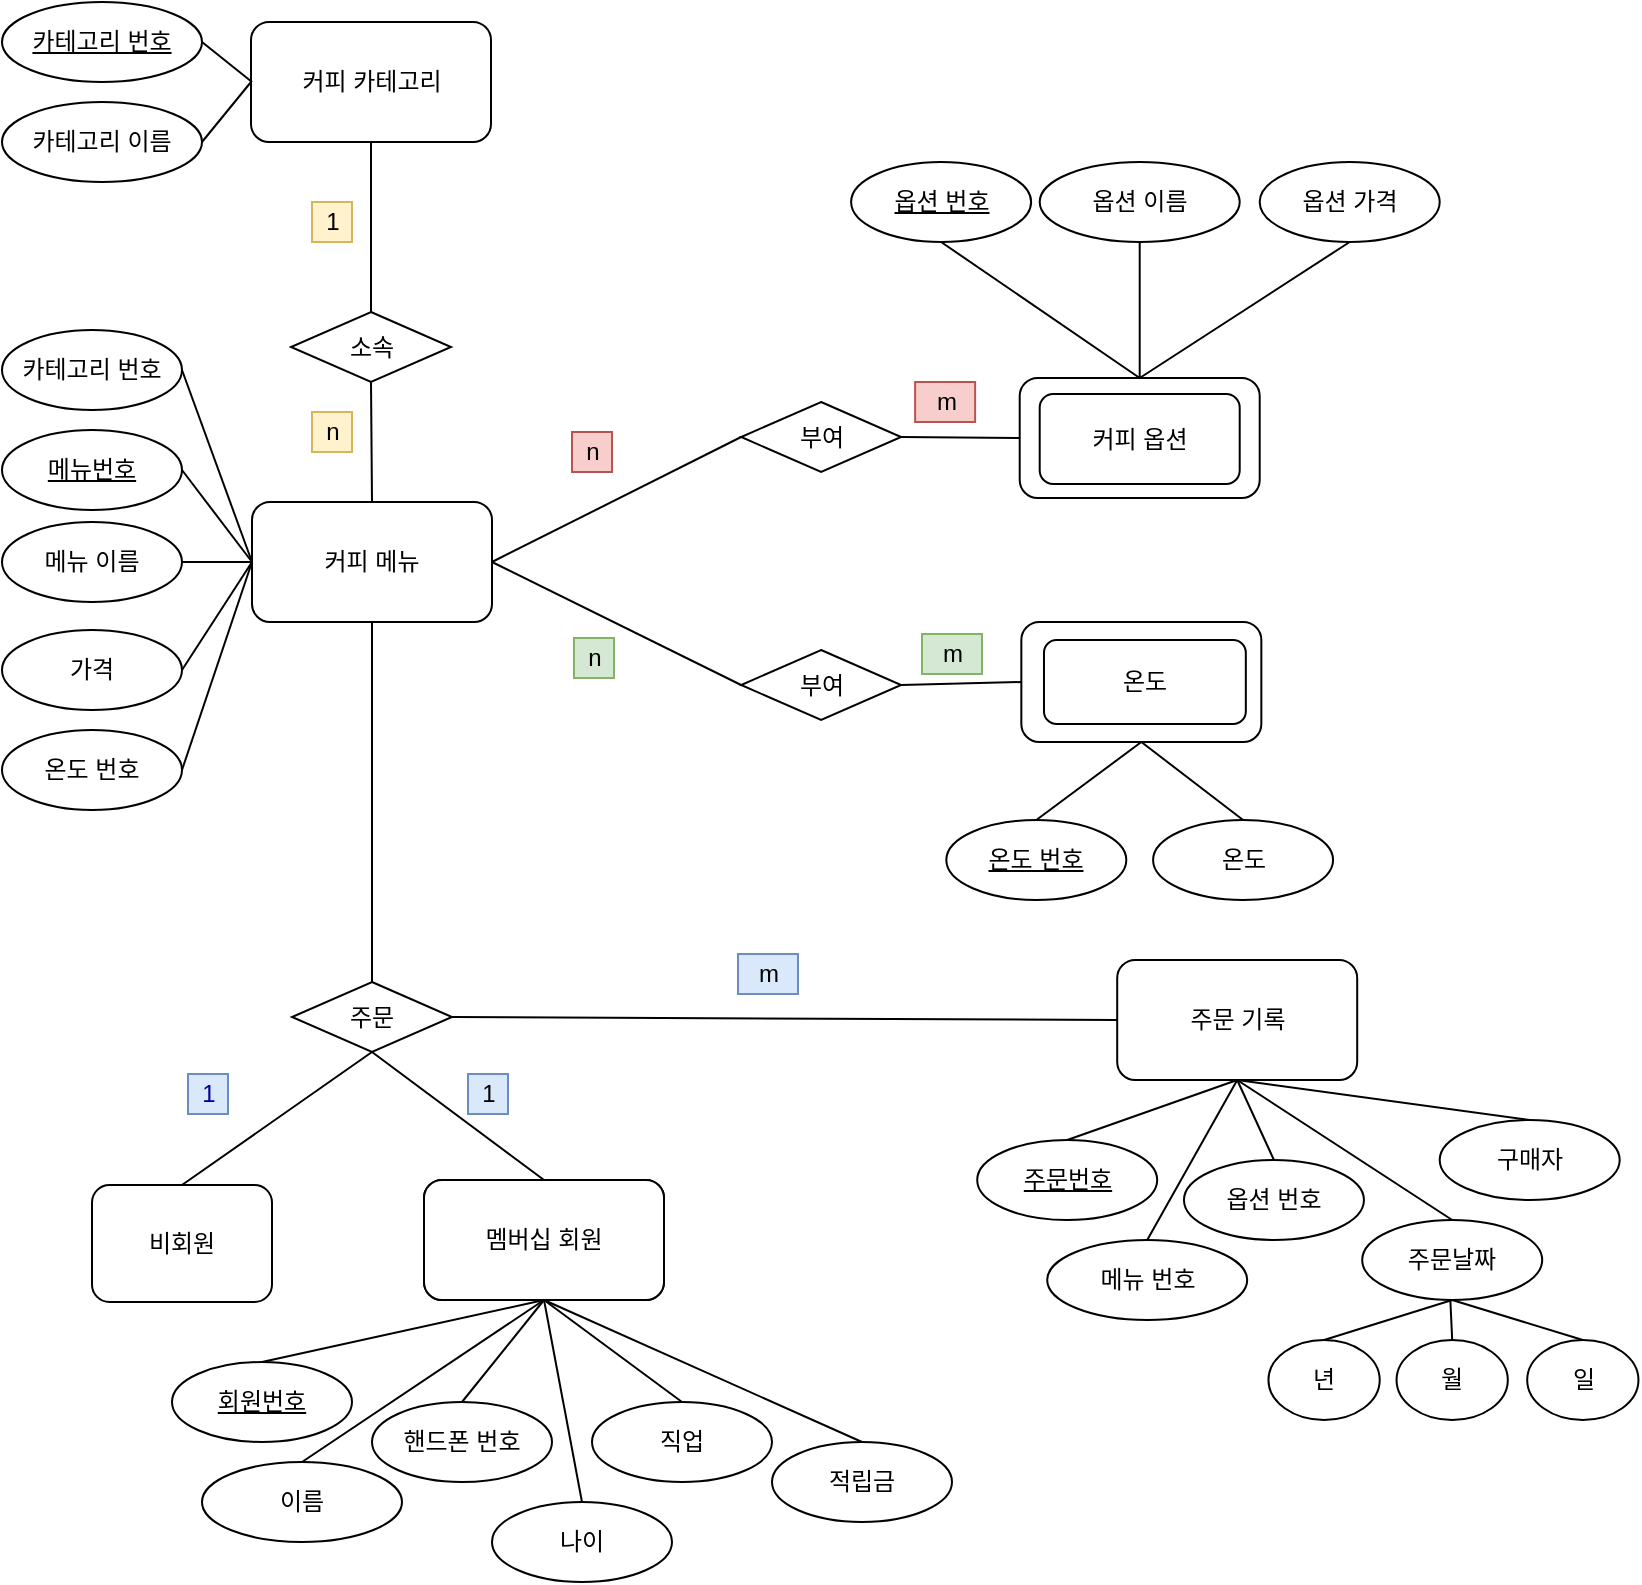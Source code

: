 <mxfile version="19.0.3" type="github">
  <diagram id="R2lEEEUBdFMjLlhIrx00" name="Page-1">
    <mxGraphModel dx="2249" dy="1931" grid="1" gridSize="10" guides="1" tooltips="1" connect="1" arrows="1" fold="1" page="1" pageScale="1" pageWidth="827" pageHeight="1169" math="0" shadow="0" extFonts="Permanent Marker^https://fonts.googleapis.com/css?family=Permanent+Marker">
      <root>
        <mxCell id="0" />
        <mxCell id="1" parent="0" />
        <mxCell id="VNDyjXSrR8N72qDSLMql-7" value="커피 카테고리" style="rounded=1;whiteSpace=wrap;html=1;gradientColor=none;direction=east;rotation=0;flipV=1;flipH=1;" parent="1" vertex="1">
          <mxGeometry x="-698.5" y="-1156" width="120" height="60" as="geometry" />
        </mxCell>
        <mxCell id="VNDyjXSrR8N72qDSLMql-10" value="&lt;u&gt;카테고리 번호&lt;/u&gt;" style="ellipse;whiteSpace=wrap;html=1;rounded=0;" parent="1" vertex="1">
          <mxGeometry x="-823" y="-1166" width="100" height="40" as="geometry" />
        </mxCell>
        <mxCell id="VNDyjXSrR8N72qDSLMql-12" value="카테고리 이름" style="ellipse;whiteSpace=wrap;html=1;rounded=0;" parent="1" vertex="1">
          <mxGeometry x="-823" y="-1116" width="100" height="40" as="geometry" />
        </mxCell>
        <mxCell id="VNDyjXSrR8N72qDSLMql-23" value="소속" style="rhombus;whiteSpace=wrap;html=1;rounded=0;" parent="1" vertex="1">
          <mxGeometry x="-678.5" y="-1011" width="80" height="35" as="geometry" />
        </mxCell>
        <mxCell id="VNDyjXSrR8N72qDSLMql-27" value="멤버십 회원" style="rounded=1;whiteSpace=wrap;html=1;" parent="1" vertex="1">
          <mxGeometry x="-612" y="-577" width="120" height="60" as="geometry" />
        </mxCell>
        <mxCell id="VNDyjXSrR8N72qDSLMql-28" value="" style="endArrow=none;html=1;rounded=0;exitX=0.5;exitY=0;exitDx=0;exitDy=0;entryX=0.5;entryY=1;entryDx=0;entryDy=0;" parent="1" source="_uLtGZnAYqpJWhKQmBAT-19" target="_uLtGZnAYqpJWhKQmBAT-17" edge="1">
          <mxGeometry width="50" height="50" relative="1" as="geometry">
            <mxPoint x="-637" y="-487" as="sourcePoint" />
            <mxPoint x="-562" y="-517" as="targetPoint" />
          </mxGeometry>
        </mxCell>
        <mxCell id="VNDyjXSrR8N72qDSLMql-30" value="이름" style="ellipse;whiteSpace=wrap;html=1;rounded=0;" parent="1" vertex="1">
          <mxGeometry x="-723" y="-436" width="100" height="40" as="geometry" />
        </mxCell>
        <mxCell id="VNDyjXSrR8N72qDSLMql-31" value="" style="endArrow=none;html=1;rounded=0;exitX=0.5;exitY=0;exitDx=0;exitDy=0;entryX=0.5;entryY=1;entryDx=0;entryDy=0;" parent="1" source="VNDyjXSrR8N72qDSLMql-30" target="VNDyjXSrR8N72qDSLMql-27" edge="1">
          <mxGeometry width="50" height="50" relative="1" as="geometry">
            <mxPoint x="-342" y="-327" as="sourcePoint" />
            <mxPoint x="-562" y="-517" as="targetPoint" />
          </mxGeometry>
        </mxCell>
        <mxCell id="VNDyjXSrR8N72qDSLMql-32" value="핸드폰 번호" style="ellipse;whiteSpace=wrap;html=1;rounded=0;" parent="1" vertex="1">
          <mxGeometry x="-638" y="-466" width="90" height="40" as="geometry" />
        </mxCell>
        <mxCell id="VNDyjXSrR8N72qDSLMql-33" value="적립금" style="ellipse;whiteSpace=wrap;html=1;rounded=0;" parent="1" vertex="1">
          <mxGeometry x="-438" y="-446" width="90" height="40" as="geometry" />
        </mxCell>
        <mxCell id="VNDyjXSrR8N72qDSLMql-34" value="" style="endArrow=none;html=1;rounded=0;entryX=0.5;entryY=0;entryDx=0;entryDy=0;exitX=0.5;exitY=1;exitDx=0;exitDy=0;" parent="1" source="_uLtGZnAYqpJWhKQmBAT-17" target="VNDyjXSrR8N72qDSLMql-32" edge="1">
          <mxGeometry width="50" height="50" relative="1" as="geometry">
            <mxPoint x="-518" y="-506" as="sourcePoint" />
            <mxPoint x="-622" y="-377" as="targetPoint" />
          </mxGeometry>
        </mxCell>
        <mxCell id="VNDyjXSrR8N72qDSLMql-35" value="" style="endArrow=none;html=1;rounded=0;entryX=0.5;entryY=0;entryDx=0;entryDy=0;exitX=0.5;exitY=1;exitDx=0;exitDy=0;" parent="1" source="_uLtGZnAYqpJWhKQmBAT-17" target="VNDyjXSrR8N72qDSLMql-33" edge="1">
          <mxGeometry width="50" height="50" relative="1" as="geometry">
            <mxPoint x="-522" y="-527" as="sourcePoint" />
            <mxPoint x="-417" y="-477" as="targetPoint" />
          </mxGeometry>
        </mxCell>
        <mxCell id="VNDyjXSrR8N72qDSLMql-37" value="온도 번호" style="ellipse;whiteSpace=wrap;html=1;rounded=0;" parent="1" vertex="1">
          <mxGeometry x="-823" y="-802" width="90" height="40" as="geometry" />
        </mxCell>
        <mxCell id="VNDyjXSrR8N72qDSLMql-43" value="주문 기록" style="rounded=1;whiteSpace=wrap;html=1;" parent="1" vertex="1">
          <mxGeometry x="-265.4" y="-687" width="120" height="60" as="geometry" />
        </mxCell>
        <mxCell id="VNDyjXSrR8N72qDSLMql-44" value="" style="endArrow=none;html=1;rounded=0;exitX=0.5;exitY=0;exitDx=0;exitDy=0;entryX=0.5;entryY=1;entryDx=0;entryDy=0;" parent="1" source="VNDyjXSrR8N72qDSLMql-45" target="VNDyjXSrR8N72qDSLMql-43" edge="1">
          <mxGeometry width="50" height="50" relative="1" as="geometry">
            <mxPoint x="-265.4" y="-557" as="sourcePoint" />
            <mxPoint x="-215.4" y="-627" as="targetPoint" />
          </mxGeometry>
        </mxCell>
        <mxCell id="VNDyjXSrR8N72qDSLMql-45" value="&lt;u&gt;주문번호&lt;/u&gt;" style="ellipse;whiteSpace=wrap;html=1;rounded=0;" parent="1" vertex="1">
          <mxGeometry x="-335.4" y="-597" width="90" height="40" as="geometry" />
        </mxCell>
        <mxCell id="VNDyjXSrR8N72qDSLMql-46" value="메뉴 번호" style="ellipse;whiteSpace=wrap;html=1;rounded=0;" parent="1" vertex="1">
          <mxGeometry x="-300.4" y="-547" width="100" height="40" as="geometry" />
        </mxCell>
        <mxCell id="VNDyjXSrR8N72qDSLMql-47" value="" style="endArrow=none;html=1;rounded=0;exitX=0.5;exitY=0;exitDx=0;exitDy=0;entryX=0.5;entryY=1;entryDx=0;entryDy=0;" parent="1" source="VNDyjXSrR8N72qDSLMql-46" target="VNDyjXSrR8N72qDSLMql-43" edge="1">
          <mxGeometry width="50" height="50" relative="1" as="geometry">
            <mxPoint x="4.6" y="-437" as="sourcePoint" />
            <mxPoint x="-215.4" y="-627" as="targetPoint" />
          </mxGeometry>
        </mxCell>
        <mxCell id="VNDyjXSrR8N72qDSLMql-48" value="옵션 번호" style="ellipse;whiteSpace=wrap;html=1;rounded=0;" parent="1" vertex="1">
          <mxGeometry x="-232.02" y="-587" width="90" height="40" as="geometry" />
        </mxCell>
        <mxCell id="VNDyjXSrR8N72qDSLMql-49" value="주문날짜" style="ellipse;whiteSpace=wrap;html=1;rounded=0;" parent="1" vertex="1">
          <mxGeometry x="-142.9" y="-557" width="90" height="40" as="geometry" />
        </mxCell>
        <mxCell id="VNDyjXSrR8N72qDSLMql-50" value="" style="endArrow=none;html=1;rounded=0;entryX=0.5;entryY=0;entryDx=0;entryDy=0;" parent="1" target="VNDyjXSrR8N72qDSLMql-48" edge="1">
          <mxGeometry width="50" height="50" relative="1" as="geometry">
            <mxPoint x="-205.4" y="-627" as="sourcePoint" />
            <mxPoint x="-275.4" y="-487" as="targetPoint" />
          </mxGeometry>
        </mxCell>
        <mxCell id="VNDyjXSrR8N72qDSLMql-51" value="" style="endArrow=none;html=1;rounded=0;entryX=0.5;entryY=0;entryDx=0;entryDy=0;" parent="1" target="VNDyjXSrR8N72qDSLMql-49" edge="1">
          <mxGeometry width="50" height="50" relative="1" as="geometry">
            <mxPoint x="-205.4" y="-627" as="sourcePoint" />
            <mxPoint x="-70.4" y="-587" as="targetPoint" />
          </mxGeometry>
        </mxCell>
        <mxCell id="VNDyjXSrR8N72qDSLMql-70" value="커피 옵션" style="rounded=1;whiteSpace=wrap;html=1;" parent="1" vertex="1">
          <mxGeometry x="-314.15" y="-978" width="120" height="60" as="geometry" />
        </mxCell>
        <mxCell id="VNDyjXSrR8N72qDSLMql-72" value="&lt;u&gt;옵션 번호&lt;/u&gt;" style="ellipse;whiteSpace=wrap;html=1;rounded=0;" parent="1" vertex="1">
          <mxGeometry x="-398.44" y="-1086" width="90" height="40" as="geometry" />
        </mxCell>
        <mxCell id="VNDyjXSrR8N72qDSLMql-73" value="옵션 이름" style="ellipse;whiteSpace=wrap;html=1;rounded=0;" parent="1" vertex="1">
          <mxGeometry x="-304.15" y="-1086" width="100" height="40" as="geometry" />
        </mxCell>
        <mxCell id="VNDyjXSrR8N72qDSLMql-75" value="옵션 가격" style="ellipse;whiteSpace=wrap;html=1;rounded=0;" parent="1" vertex="1">
          <mxGeometry x="-194.15" y="-1086" width="90" height="40" as="geometry" />
        </mxCell>
        <mxCell id="VNDyjXSrR8N72qDSLMql-79" value="가격" style="ellipse;whiteSpace=wrap;html=1;rounded=0;" parent="1" vertex="1">
          <mxGeometry x="-823" y="-852" width="90" height="40" as="geometry" />
        </mxCell>
        <mxCell id="VNDyjXSrR8N72qDSLMql-92" value="구매자" style="ellipse;whiteSpace=wrap;html=1;rounded=0;" parent="1" vertex="1">
          <mxGeometry x="-104.15" y="-607" width="90" height="40" as="geometry" />
        </mxCell>
        <mxCell id="VNDyjXSrR8N72qDSLMql-93" value="" style="endArrow=none;html=1;exitX=0.5;exitY=0;exitDx=0;exitDy=0;entryX=0.5;entryY=1;entryDx=0;entryDy=0;" parent="1" source="VNDyjXSrR8N72qDSLMql-92" target="VNDyjXSrR8N72qDSLMql-43" edge="1">
          <mxGeometry width="50" height="50" relative="1" as="geometry">
            <mxPoint x="25.85" y="-797" as="sourcePoint" />
            <mxPoint x="75.85" y="-847" as="targetPoint" />
          </mxGeometry>
        </mxCell>
        <mxCell id="_uLtGZnAYqpJWhKQmBAT-6" value="커피 메뉴" style="rounded=1;whiteSpace=wrap;html=1;" parent="1" vertex="1">
          <mxGeometry x="-698" y="-916" width="120" height="60" as="geometry" />
        </mxCell>
        <mxCell id="_uLtGZnAYqpJWhKQmBAT-8" value="카테고리 번호" style="ellipse;whiteSpace=wrap;html=1;rounded=0;" parent="1" vertex="1">
          <mxGeometry x="-823" y="-1002" width="90" height="40" as="geometry" />
        </mxCell>
        <mxCell id="_uLtGZnAYqpJWhKQmBAT-9" value="&lt;u&gt;메뉴번호&lt;/u&gt;" style="ellipse;whiteSpace=wrap;html=1;rounded=0;" parent="1" vertex="1">
          <mxGeometry x="-823" y="-952" width="90" height="40" as="geometry" />
        </mxCell>
        <mxCell id="_uLtGZnAYqpJWhKQmBAT-11" value="메뉴 이름" style="ellipse;whiteSpace=wrap;html=1;rounded=0;" parent="1" vertex="1">
          <mxGeometry x="-823" y="-906" width="90" height="40" as="geometry" />
        </mxCell>
        <mxCell id="_uLtGZnAYqpJWhKQmBAT-17" value="멤버십 회원" style="rounded=1;whiteSpace=wrap;html=1;" parent="1" vertex="1">
          <mxGeometry x="-612" y="-577" width="120" height="60" as="geometry" />
        </mxCell>
        <mxCell id="_uLtGZnAYqpJWhKQmBAT-19" value="&lt;u&gt;회원번호&lt;/u&gt;" style="ellipse;whiteSpace=wrap;html=1;rounded=0;" parent="1" vertex="1">
          <mxGeometry x="-738" y="-486" width="90" height="40" as="geometry" />
        </mxCell>
        <mxCell id="_uLtGZnAYqpJWhKQmBAT-38" value="주문" style="rhombus;whiteSpace=wrap;html=1;rounded=0;" parent="1" vertex="1">
          <mxGeometry x="-678" y="-676" width="80" height="35" as="geometry" />
        </mxCell>
        <mxCell id="_uLtGZnAYqpJWhKQmBAT-52" value="부여" style="rhombus;whiteSpace=wrap;html=1;rounded=0;" parent="1" vertex="1">
          <mxGeometry x="-453.44" y="-966" width="80" height="35" as="geometry" />
        </mxCell>
        <mxCell id="_uLtGZnAYqpJWhKQmBAT-57" value="비회원" style="rounded=1;whiteSpace=wrap;html=1;" parent="1" vertex="1">
          <mxGeometry x="-778" y="-574.5" width="90" height="58.5" as="geometry" />
        </mxCell>
        <mxCell id="OKHSGFsuie3Eki310nX8-4" value="년" style="ellipse;whiteSpace=wrap;html=1;rounded=0;" parent="1" vertex="1">
          <mxGeometry x="-189.77" y="-497" width="55.63" height="40" as="geometry" />
        </mxCell>
        <mxCell id="OKHSGFsuie3Eki310nX8-5" value="월" style="ellipse;whiteSpace=wrap;html=1;rounded=0;" parent="1" vertex="1">
          <mxGeometry x="-125.72" y="-497" width="55.63" height="40" as="geometry" />
        </mxCell>
        <mxCell id="OKHSGFsuie3Eki310nX8-6" value="일" style="ellipse;whiteSpace=wrap;html=1;rounded=0;" parent="1" vertex="1">
          <mxGeometry x="-60.4" y="-497" width="55.63" height="40" as="geometry" />
        </mxCell>
        <mxCell id="OKHSGFsuie3Eki310nX8-7" value="" style="endArrow=none;html=1;rounded=0;entryX=0.5;entryY=1;entryDx=0;entryDy=0;exitX=0.5;exitY=0;exitDx=0;exitDy=0;" parent="1" source="OKHSGFsuie3Eki310nX8-4" target="VNDyjXSrR8N72qDSLMql-49" edge="1">
          <mxGeometry width="50" height="50" relative="1" as="geometry">
            <mxPoint x="-185.4" y="-417" as="sourcePoint" />
            <mxPoint x="-130.98" y="-522.713" as="targetPoint" />
          </mxGeometry>
        </mxCell>
        <mxCell id="OKHSGFsuie3Eki310nX8-8" value="" style="endArrow=none;html=1;rounded=0;entryX=0.5;entryY=1;entryDx=0;entryDy=0;exitX=0.5;exitY=0;exitDx=0;exitDy=0;" parent="1" source="OKHSGFsuie3Eki310nX8-5" edge="1">
          <mxGeometry width="50" height="50" relative="1" as="geometry">
            <mxPoint x="-151.955" y="-487" as="sourcePoint" />
            <mxPoint x="-98.835" y="-517" as="targetPoint" />
          </mxGeometry>
        </mxCell>
        <mxCell id="OKHSGFsuie3Eki310nX8-9" value="" style="endArrow=none;html=1;rounded=0;entryX=0.5;entryY=1;entryDx=0;entryDy=0;exitX=0.5;exitY=0;exitDx=0;exitDy=0;" parent="1" source="OKHSGFsuie3Eki310nX8-6" target="VNDyjXSrR8N72qDSLMql-49" edge="1">
          <mxGeometry width="50" height="50" relative="1" as="geometry">
            <mxPoint x="-89.765" y="-487" as="sourcePoint" />
            <mxPoint x="-66.69" y="-522.713" as="targetPoint" />
          </mxGeometry>
        </mxCell>
        <mxCell id="OKHSGFsuie3Eki310nX8-11" value="온도" style="rounded=1;whiteSpace=wrap;html=1;" parent="1" vertex="1">
          <mxGeometry x="-313.33" y="-856" width="120" height="60" as="geometry" />
        </mxCell>
        <mxCell id="OKHSGFsuie3Eki310nX8-12" value="&lt;u&gt;온도 번호&lt;/u&gt;" style="ellipse;whiteSpace=wrap;html=1;rounded=0;" parent="1" vertex="1">
          <mxGeometry x="-350.84" y="-757" width="90" height="40" as="geometry" />
        </mxCell>
        <mxCell id="OKHSGFsuie3Eki310nX8-13" value="온도" style="ellipse;whiteSpace=wrap;html=1;rounded=0;" parent="1" vertex="1">
          <mxGeometry x="-247.46" y="-757" width="90" height="40" as="geometry" />
        </mxCell>
        <mxCell id="OKHSGFsuie3Eki310nX8-14" value="" style="endArrow=none;html=1;rounded=0;exitX=0.5;exitY=0;exitDx=0;exitDy=0;entryX=0.5;entryY=1;entryDx=0;entryDy=0;" parent="1" source="OKHSGFsuie3Eki310nX8-12" target="OKHSGFsuie3Eki310nX8-11" edge="1">
          <mxGeometry width="50" height="50" relative="1" as="geometry">
            <mxPoint x="-733.33" y="-766" as="sourcePoint" />
            <mxPoint x="-683.33" y="-816" as="targetPoint" />
          </mxGeometry>
        </mxCell>
        <mxCell id="OKHSGFsuie3Eki310nX8-16" value="" style="endArrow=none;html=1;rounded=0;exitX=0.5;exitY=0;exitDx=0;exitDy=0;entryX=0.5;entryY=1;entryDx=0;entryDy=0;" parent="1" source="OKHSGFsuie3Eki310nX8-13" target="OKHSGFsuie3Eki310nX8-11" edge="1">
          <mxGeometry width="50" height="50" relative="1" as="geometry">
            <mxPoint x="-303.33" y="-696" as="sourcePoint" />
            <mxPoint x="-273.33" y="-736" as="targetPoint" />
          </mxGeometry>
        </mxCell>
        <mxCell id="pPfzWGEt-nVa5YvnVh0--1" value="" style="endArrow=none;html=1;rounded=0;exitX=0.5;exitY=0;exitDx=0;exitDy=0;entryX=0.5;entryY=1;entryDx=0;entryDy=0;" parent="1" source="_uLtGZnAYqpJWhKQmBAT-57" target="_uLtGZnAYqpJWhKQmBAT-38" edge="1">
          <mxGeometry width="50" height="50" relative="1" as="geometry">
            <mxPoint x="-288" y="-656" as="sourcePoint" />
            <mxPoint x="-238" y="-706" as="targetPoint" />
          </mxGeometry>
        </mxCell>
        <mxCell id="pPfzWGEt-nVa5YvnVh0--2" value="" style="endArrow=none;html=1;rounded=0;exitX=0.5;exitY=0;exitDx=0;exitDy=0;entryX=0.5;entryY=1;entryDx=0;entryDy=0;" parent="1" source="_uLtGZnAYqpJWhKQmBAT-17" target="_uLtGZnAYqpJWhKQmBAT-38" edge="1">
          <mxGeometry width="50" height="50" relative="1" as="geometry">
            <mxPoint x="-568" y="-448.5" as="sourcePoint" />
            <mxPoint x="-453" y="-663.5" as="targetPoint" />
          </mxGeometry>
        </mxCell>
        <mxCell id="pPfzWGEt-nVa5YvnVh0--6" value="" style="endArrow=none;html=1;rounded=0;exitX=0.5;exitY=0;exitDx=0;exitDy=0;entryX=0.5;entryY=1;entryDx=0;entryDy=0;" parent="1" source="_uLtGZnAYqpJWhKQmBAT-38" target="_uLtGZnAYqpJWhKQmBAT-6" edge="1">
          <mxGeometry width="50" height="50" relative="1" as="geometry">
            <mxPoint x="-743" y="-416" as="sourcePoint" />
            <mxPoint x="-628" y="-631" as="targetPoint" />
          </mxGeometry>
        </mxCell>
        <mxCell id="pPfzWGEt-nVa5YvnVh0--8" value="" style="endArrow=none;html=1;rounded=0;entryX=0.5;entryY=1;entryDx=0;entryDy=0;exitX=0.5;exitY=0;exitDx=0;exitDy=0;" parent="1" source="VNDyjXSrR8N72qDSLMql-23" target="VNDyjXSrR8N72qDSLMql-7" edge="1">
          <mxGeometry width="50" height="50" relative="1" as="geometry">
            <mxPoint x="-578" y="-1006" as="sourcePoint" />
            <mxPoint x="-528" y="-1056" as="targetPoint" />
          </mxGeometry>
        </mxCell>
        <mxCell id="pPfzWGEt-nVa5YvnVh0--9" value="" style="endArrow=none;html=1;rounded=0;exitX=0.5;exitY=0;exitDx=0;exitDy=0;entryX=0.5;entryY=1;entryDx=0;entryDy=0;" parent="1" source="_uLtGZnAYqpJWhKQmBAT-6" target="VNDyjXSrR8N72qDSLMql-23" edge="1">
          <mxGeometry width="50" height="50" relative="1" as="geometry">
            <mxPoint x="-578" y="-1006" as="sourcePoint" />
            <mxPoint x="-528" y="-1056" as="targetPoint" />
          </mxGeometry>
        </mxCell>
        <mxCell id="pPfzWGEt-nVa5YvnVh0--10" value="" style="endArrow=none;html=1;rounded=0;exitX=1;exitY=0.5;exitDx=0;exitDy=0;entryX=0;entryY=0.5;entryDx=0;entryDy=0;" parent="1" source="_uLtGZnAYqpJWhKQmBAT-38" target="VNDyjXSrR8N72qDSLMql-43" edge="1">
          <mxGeometry width="50" height="50" relative="1" as="geometry">
            <mxPoint x="-298" y="-786" as="sourcePoint" />
            <mxPoint x="-248" y="-836" as="targetPoint" />
          </mxGeometry>
        </mxCell>
        <mxCell id="pPfzWGEt-nVa5YvnVh0--14" value="" style="endArrow=none;html=1;rounded=0;entryX=0;entryY=0.5;entryDx=0;entryDy=0;exitX=1;exitY=0.5;exitDx=0;exitDy=0;" parent="1" source="VNDyjXSrR8N72qDSLMql-12" target="VNDyjXSrR8N72qDSLMql-7" edge="1">
          <mxGeometry width="50" height="50" relative="1" as="geometry">
            <mxPoint x="-298.5" y="-856" as="sourcePoint" />
            <mxPoint x="-248.5" y="-906" as="targetPoint" />
          </mxGeometry>
        </mxCell>
        <mxCell id="pPfzWGEt-nVa5YvnVh0--15" value="" style="endArrow=none;html=1;rounded=0;entryX=1;entryY=0.5;entryDx=0;entryDy=0;" parent="1" target="VNDyjXSrR8N72qDSLMql-10" edge="1">
          <mxGeometry width="50" height="50" relative="1" as="geometry">
            <mxPoint x="-698" y="-1126" as="sourcePoint" />
            <mxPoint x="-628.5" y="-1086" as="targetPoint" />
          </mxGeometry>
        </mxCell>
        <mxCell id="pPfzWGEt-nVa5YvnVh0--16" value="온도" style="rounded=1;whiteSpace=wrap;html=1;" parent="1" vertex="1">
          <mxGeometry x="-302.01" y="-847" width="100.92" height="42" as="geometry" />
        </mxCell>
        <mxCell id="pPfzWGEt-nVa5YvnVh0--21" value="" style="endArrow=none;html=1;rounded=0;exitX=1;exitY=0.5;exitDx=0;exitDy=0;entryX=0;entryY=0.5;entryDx=0;entryDy=0;" parent="1" source="_uLtGZnAYqpJWhKQmBAT-8" target="_uLtGZnAYqpJWhKQmBAT-6" edge="1">
          <mxGeometry width="50" height="50" relative="1" as="geometry">
            <mxPoint x="-298" y="-806" as="sourcePoint" />
            <mxPoint x="-248" y="-856" as="targetPoint" />
          </mxGeometry>
        </mxCell>
        <mxCell id="pPfzWGEt-nVa5YvnVh0--22" value="" style="endArrow=none;html=1;rounded=0;exitX=1;exitY=0.5;exitDx=0;exitDy=0;entryX=0;entryY=0.5;entryDx=0;entryDy=0;" parent="1" source="_uLtGZnAYqpJWhKQmBAT-9" target="_uLtGZnAYqpJWhKQmBAT-6" edge="1">
          <mxGeometry width="50" height="50" relative="1" as="geometry">
            <mxPoint x="-723" y="-946" as="sourcePoint" />
            <mxPoint x="-688" y="-876" as="targetPoint" />
          </mxGeometry>
        </mxCell>
        <mxCell id="pPfzWGEt-nVa5YvnVh0--23" value="" style="endArrow=none;html=1;rounded=0;exitX=1;exitY=0.5;exitDx=0;exitDy=0;entryX=0;entryY=0.5;entryDx=0;entryDy=0;" parent="1" source="_uLtGZnAYqpJWhKQmBAT-11" target="_uLtGZnAYqpJWhKQmBAT-6" edge="1">
          <mxGeometry width="50" height="50" relative="1" as="geometry">
            <mxPoint x="-723" y="-896" as="sourcePoint" />
            <mxPoint x="-698" y="-886" as="targetPoint" />
          </mxGeometry>
        </mxCell>
        <mxCell id="pPfzWGEt-nVa5YvnVh0--24" value="" style="endArrow=none;html=1;rounded=0;exitX=1;exitY=0.5;exitDx=0;exitDy=0;" parent="1" source="VNDyjXSrR8N72qDSLMql-79" edge="1">
          <mxGeometry width="50" height="50" relative="1" as="geometry">
            <mxPoint x="-723" y="-850" as="sourcePoint" />
            <mxPoint x="-698" y="-886" as="targetPoint" />
          </mxGeometry>
        </mxCell>
        <mxCell id="pPfzWGEt-nVa5YvnVh0--25" value="" style="endArrow=none;html=1;rounded=0;exitX=1;exitY=0.5;exitDx=0;exitDy=0;entryX=0;entryY=0.5;entryDx=0;entryDy=0;" parent="1" source="VNDyjXSrR8N72qDSLMql-37" target="_uLtGZnAYqpJWhKQmBAT-6" edge="1">
          <mxGeometry width="50" height="50" relative="1" as="geometry">
            <mxPoint x="-723" y="-796" as="sourcePoint" />
            <mxPoint x="-688" y="-876" as="targetPoint" />
          </mxGeometry>
        </mxCell>
        <mxCell id="pPfzWGEt-nVa5YvnVh0--26" value="커피 옵션" style="rounded=1;whiteSpace=wrap;html=1;" parent="1" vertex="1">
          <mxGeometry x="-304.15" y="-970" width="100" height="45" as="geometry" />
        </mxCell>
        <mxCell id="pPfzWGEt-nVa5YvnVh0--28" value="나이" style="ellipse;whiteSpace=wrap;html=1;rounded=0;" parent="1" vertex="1">
          <mxGeometry x="-578" y="-416" width="90" height="40" as="geometry" />
        </mxCell>
        <mxCell id="pPfzWGEt-nVa5YvnVh0--29" value="" style="endArrow=none;html=1;rounded=0;entryX=0.5;entryY=0;entryDx=0;entryDy=0;exitX=0.5;exitY=1;exitDx=0;exitDy=0;" parent="1" source="_uLtGZnAYqpJWhKQmBAT-17" target="pPfzWGEt-nVa5YvnVh0--28" edge="1">
          <mxGeometry width="50" height="50" relative="1" as="geometry">
            <mxPoint x="-542" y="-507" as="sourcePoint" />
            <mxPoint x="-513" y="-476" as="targetPoint" />
          </mxGeometry>
        </mxCell>
        <mxCell id="pPfzWGEt-nVa5YvnVh0--31" value="직업" style="ellipse;whiteSpace=wrap;html=1;rounded=0;" parent="1" vertex="1">
          <mxGeometry x="-528" y="-466" width="90" height="40" as="geometry" />
        </mxCell>
        <mxCell id="pPfzWGEt-nVa5YvnVh0--32" value="" style="endArrow=none;html=1;rounded=0;entryX=0.5;entryY=0;entryDx=0;entryDy=0;exitX=0.5;exitY=1;exitDx=0;exitDy=0;" parent="1" source="_uLtGZnAYqpJWhKQmBAT-17" target="pPfzWGEt-nVa5YvnVh0--31" edge="1">
          <mxGeometry width="50" height="50" relative="1" as="geometry">
            <mxPoint x="-542" y="-507" as="sourcePoint" />
            <mxPoint x="-453" y="-476" as="targetPoint" />
          </mxGeometry>
        </mxCell>
        <mxCell id="pPfzWGEt-nVa5YvnVh0--34" value="" style="endArrow=none;html=1;rounded=0;entryX=0;entryY=0.5;entryDx=0;entryDy=0;exitX=1;exitY=0.5;exitDx=0;exitDy=0;" parent="1" source="_uLtGZnAYqpJWhKQmBAT-6" target="_uLtGZnAYqpJWhKQmBAT-52" edge="1">
          <mxGeometry width="50" height="50" relative="1" as="geometry">
            <mxPoint x="-578.5" y="-926" as="sourcePoint" />
            <mxPoint x="-528.5" y="-976" as="targetPoint" />
          </mxGeometry>
        </mxCell>
        <mxCell id="pPfzWGEt-nVa5YvnVh0--35" value="부여" style="rhombus;whiteSpace=wrap;html=1;rounded=0;" parent="1" vertex="1">
          <mxGeometry x="-453.44" y="-842" width="80" height="35" as="geometry" />
        </mxCell>
        <mxCell id="pPfzWGEt-nVa5YvnVh0--37" value="" style="endArrow=none;html=1;rounded=0;entryX=0;entryY=0.5;entryDx=0;entryDy=0;exitX=1;exitY=0.5;exitDx=0;exitDy=0;" parent="1" source="pPfzWGEt-nVa5YvnVh0--35" target="OKHSGFsuie3Eki310nX8-11" edge="1">
          <mxGeometry width="50" height="50" relative="1" as="geometry">
            <mxPoint x="-493.44" y="-866" as="sourcePoint" />
            <mxPoint x="-433.44" y="-837.5" as="targetPoint" />
          </mxGeometry>
        </mxCell>
        <mxCell id="pPfzWGEt-nVa5YvnVh0--38" value="" style="endArrow=none;html=1;rounded=0;entryX=0;entryY=0.5;entryDx=0;entryDy=0;exitX=1;exitY=0.5;exitDx=0;exitDy=0;" parent="1" source="_uLtGZnAYqpJWhKQmBAT-52" target="VNDyjXSrR8N72qDSLMql-70" edge="1">
          <mxGeometry width="50" height="50" relative="1" as="geometry">
            <mxPoint x="-373.44" y="-958.5" as="sourcePoint" />
            <mxPoint x="-433.44" y="-878.5" as="targetPoint" />
          </mxGeometry>
        </mxCell>
        <mxCell id="pPfzWGEt-nVa5YvnVh0--39" value="" style="endArrow=none;html=1;rounded=0;entryX=0.5;entryY=1;entryDx=0;entryDy=0;exitX=0.5;exitY=0;exitDx=0;exitDy=0;" parent="1" source="VNDyjXSrR8N72qDSLMql-70" target="VNDyjXSrR8N72qDSLMql-72" edge="1">
          <mxGeometry width="50" height="50" relative="1" as="geometry">
            <mxPoint x="-223.44" y="-776" as="sourcePoint" />
            <mxPoint x="-173.44" y="-826" as="targetPoint" />
          </mxGeometry>
        </mxCell>
        <mxCell id="pPfzWGEt-nVa5YvnVh0--40" value="" style="endArrow=none;html=1;rounded=0;entryX=0.5;entryY=1;entryDx=0;entryDy=0;exitX=0.5;exitY=0;exitDx=0;exitDy=0;" parent="1" source="VNDyjXSrR8N72qDSLMql-70" target="VNDyjXSrR8N72qDSLMql-75" edge="1">
          <mxGeometry width="50" height="50" relative="1" as="geometry">
            <mxPoint x="-253.44" y="-976" as="sourcePoint" />
            <mxPoint x="-418.44" y="-1056" as="targetPoint" />
          </mxGeometry>
        </mxCell>
        <mxCell id="pPfzWGEt-nVa5YvnVh0--41" value="" style="endArrow=none;html=1;rounded=0;entryX=0.5;entryY=1;entryDx=0;entryDy=0;exitX=0.5;exitY=0;exitDx=0;exitDy=0;" parent="1" source="VNDyjXSrR8N72qDSLMql-70" target="VNDyjXSrR8N72qDSLMql-73" edge="1">
          <mxGeometry width="50" height="50" relative="1" as="geometry">
            <mxPoint x="-2.19" y="-962.02" as="sourcePoint" />
            <mxPoint x="-70.24" y="-1046" as="targetPoint" />
          </mxGeometry>
        </mxCell>
        <mxCell id="ZSxbF1ZaAz4A589M91Cz-1" value="1" style="text;html=1;align=center;verticalAlign=middle;resizable=0;points=[];autosize=1;strokeColor=#d6b656;fillColor=#fff2cc;" vertex="1" parent="1">
          <mxGeometry x="-668" y="-1066" width="20" height="20" as="geometry" />
        </mxCell>
        <mxCell id="ZSxbF1ZaAz4A589M91Cz-2" value="n" style="text;html=1;align=center;verticalAlign=middle;resizable=0;points=[];autosize=1;strokeColor=#d6b656;fillColor=#fff2cc;" vertex="1" parent="1">
          <mxGeometry x="-668" y="-961" width="20" height="20" as="geometry" />
        </mxCell>
        <mxCell id="ZSxbF1ZaAz4A589M91Cz-3" value="n" style="text;html=1;align=center;verticalAlign=middle;resizable=0;points=[];autosize=1;strokeColor=#b85450;fillColor=#f8cecc;" vertex="1" parent="1">
          <mxGeometry x="-538" y="-951" width="20" height="20" as="geometry" />
        </mxCell>
        <mxCell id="ZSxbF1ZaAz4A589M91Cz-4" value="m" style="text;html=1;align=center;verticalAlign=middle;resizable=0;points=[];autosize=1;strokeColor=#b85450;fillColor=#f8cecc;" vertex="1" parent="1">
          <mxGeometry x="-366.44" y="-976" width="30" height="20" as="geometry" />
        </mxCell>
        <mxCell id="ZSxbF1ZaAz4A589M91Cz-5" value="n" style="text;html=1;align=center;verticalAlign=middle;resizable=0;points=[];autosize=1;strokeColor=#82b366;fillColor=#d5e8d4;" vertex="1" parent="1">
          <mxGeometry x="-537" y="-848" width="20" height="20" as="geometry" />
        </mxCell>
        <mxCell id="ZSxbF1ZaAz4A589M91Cz-6" value="m" style="text;html=1;align=center;verticalAlign=middle;resizable=0;points=[];autosize=1;strokeColor=#82b366;fillColor=#d5e8d4;" vertex="1" parent="1">
          <mxGeometry x="-363" y="-850" width="30" height="20" as="geometry" />
        </mxCell>
        <mxCell id="ZSxbF1ZaAz4A589M91Cz-7" value="1" style="text;html=1;align=center;verticalAlign=middle;resizable=0;points=[];autosize=1;strokeColor=#6c8ebf;fillColor=#dae8fc;" vertex="1" parent="1">
          <mxGeometry x="-590" y="-630" width="20" height="20" as="geometry" />
        </mxCell>
        <mxCell id="ZSxbF1ZaAz4A589M91Cz-8" value="m" style="text;html=1;align=center;verticalAlign=middle;resizable=0;points=[];autosize=1;strokeColor=#6c8ebf;fillColor=#dae8fc;" vertex="1" parent="1">
          <mxGeometry x="-455" y="-690" width="30" height="20" as="geometry" />
        </mxCell>
        <mxCell id="ZSxbF1ZaAz4A589M91Cz-9" value="&lt;font color=&quot;#000099&quot;&gt;1&lt;/font&gt;" style="text;html=1;align=center;verticalAlign=middle;resizable=0;points=[];autosize=1;fillColor=#dae8fc;strokeColor=#6c8ebf;" vertex="1" parent="1">
          <mxGeometry x="-730" y="-630" width="20" height="20" as="geometry" />
        </mxCell>
        <mxCell id="ZSxbF1ZaAz4A589M91Cz-24" value="" style="endArrow=none;html=1;rounded=0;entryX=0;entryY=0.5;entryDx=0;entryDy=0;exitX=1;exitY=0.5;exitDx=0;exitDy=0;" edge="1" parent="1" source="_uLtGZnAYqpJWhKQmBAT-6" target="pPfzWGEt-nVa5YvnVh0--35">
          <mxGeometry width="50" height="50" relative="1" as="geometry">
            <mxPoint x="-568" y="-876" as="sourcePoint" />
            <mxPoint x="-443.44" y="-938.5" as="targetPoint" />
          </mxGeometry>
        </mxCell>
      </root>
    </mxGraphModel>
  </diagram>
</mxfile>
